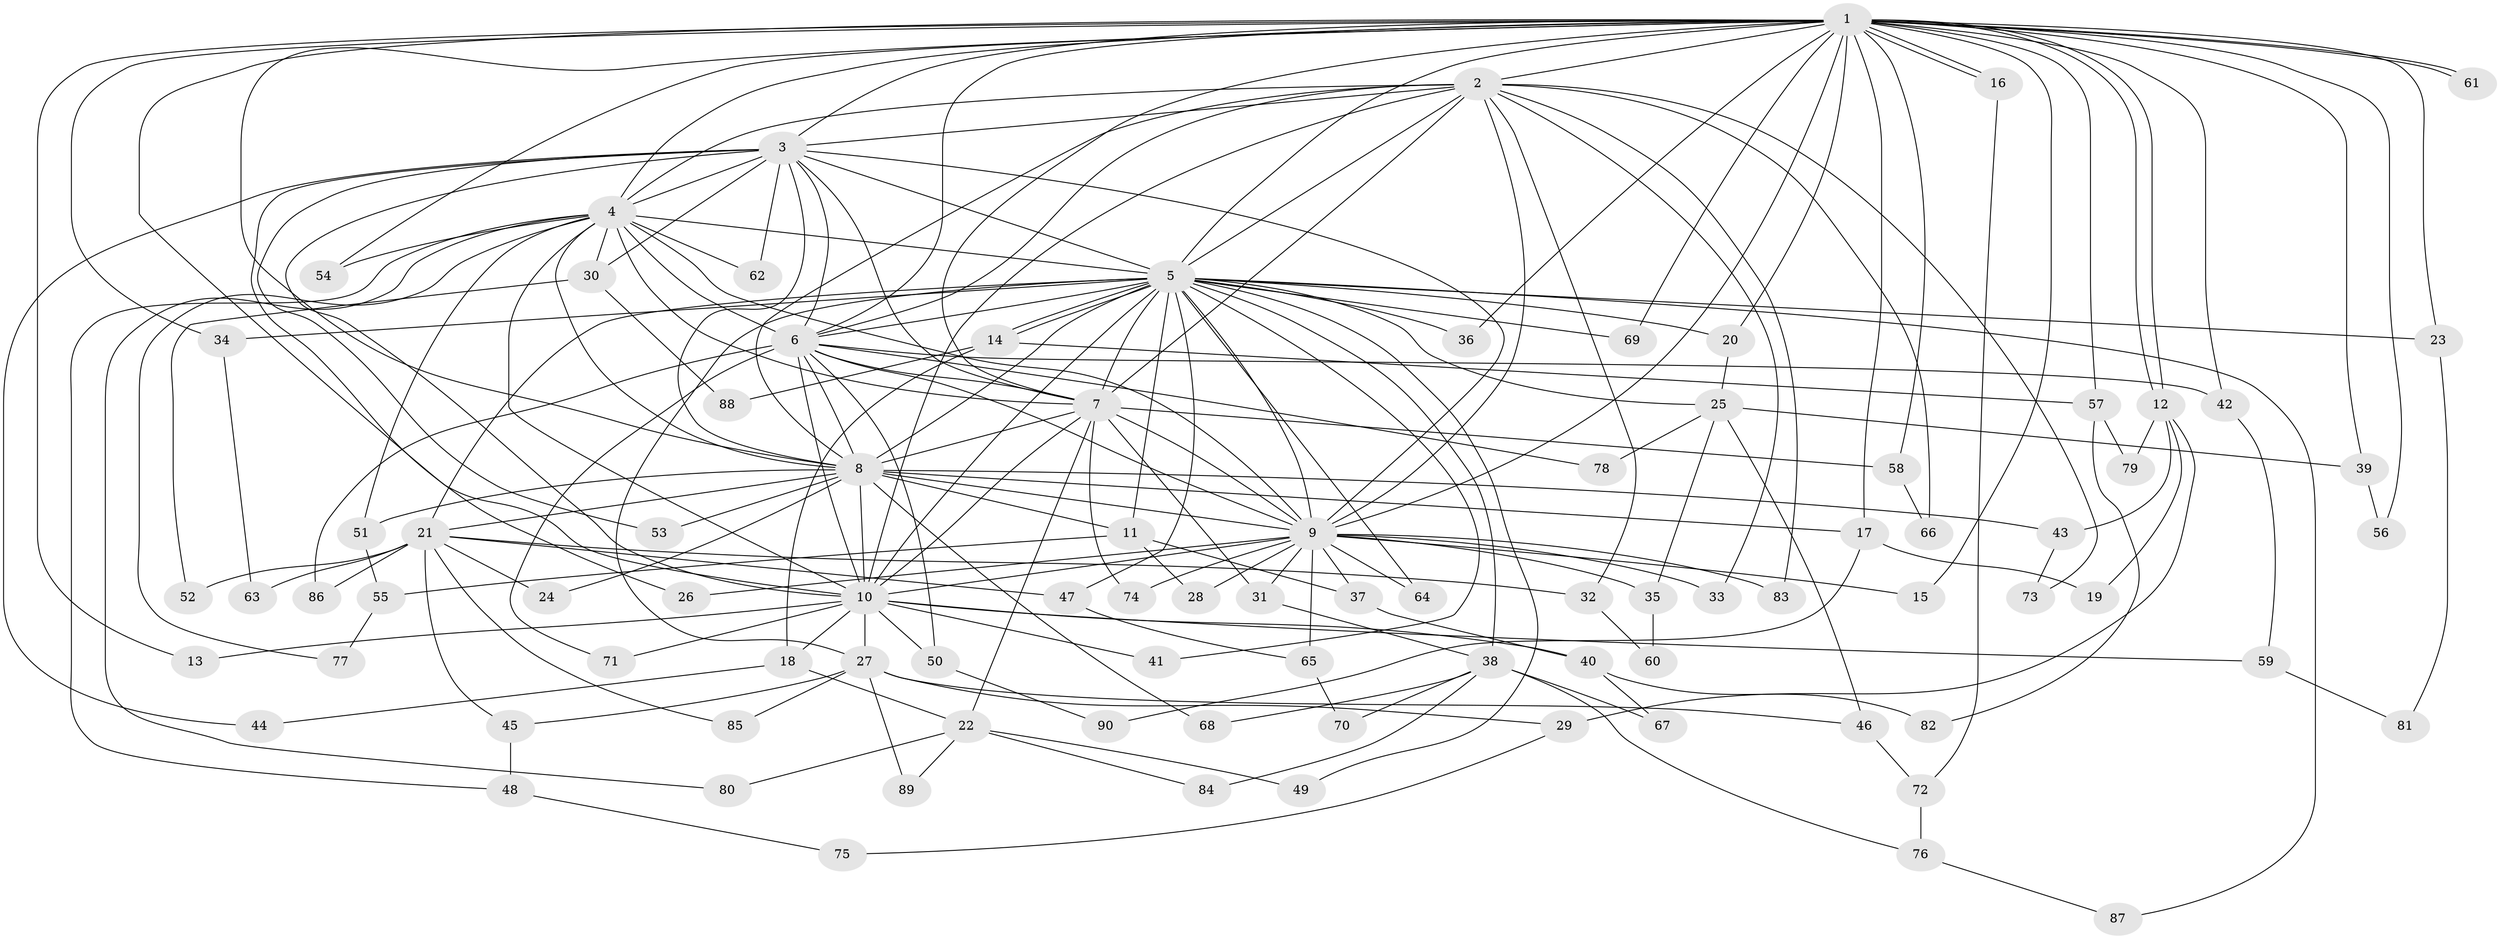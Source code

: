// coarse degree distribution, {28: 0.015151515151515152, 13: 0.030303030303030304, 15: 0.015151515151515152, 14: 0.030303030303030304, 27: 0.015151515151515152, 12: 0.015151515151515152, 20: 0.015151515151515152, 16: 0.015151515151515152, 7: 0.06060606060606061, 2: 0.4696969696969697, 3: 0.19696969696969696, 4: 0.07575757575757576, 9: 0.015151515151515152, 6: 0.015151515151515152, 8: 0.015151515151515152}
// Generated by graph-tools (version 1.1) at 2025/41/03/06/25 10:41:35]
// undirected, 90 vertices, 205 edges
graph export_dot {
graph [start="1"]
  node [color=gray90,style=filled];
  1;
  2;
  3;
  4;
  5;
  6;
  7;
  8;
  9;
  10;
  11;
  12;
  13;
  14;
  15;
  16;
  17;
  18;
  19;
  20;
  21;
  22;
  23;
  24;
  25;
  26;
  27;
  28;
  29;
  30;
  31;
  32;
  33;
  34;
  35;
  36;
  37;
  38;
  39;
  40;
  41;
  42;
  43;
  44;
  45;
  46;
  47;
  48;
  49;
  50;
  51;
  52;
  53;
  54;
  55;
  56;
  57;
  58;
  59;
  60;
  61;
  62;
  63;
  64;
  65;
  66;
  67;
  68;
  69;
  70;
  71;
  72;
  73;
  74;
  75;
  76;
  77;
  78;
  79;
  80;
  81;
  82;
  83;
  84;
  85;
  86;
  87;
  88;
  89;
  90;
  1 -- 2;
  1 -- 3;
  1 -- 4;
  1 -- 5;
  1 -- 6;
  1 -- 7;
  1 -- 8;
  1 -- 9;
  1 -- 10;
  1 -- 12;
  1 -- 12;
  1 -- 13;
  1 -- 15;
  1 -- 16;
  1 -- 16;
  1 -- 17;
  1 -- 20;
  1 -- 23;
  1 -- 34;
  1 -- 36;
  1 -- 39;
  1 -- 42;
  1 -- 54;
  1 -- 56;
  1 -- 57;
  1 -- 58;
  1 -- 61;
  1 -- 61;
  1 -- 69;
  2 -- 3;
  2 -- 4;
  2 -- 5;
  2 -- 6;
  2 -- 7;
  2 -- 8;
  2 -- 9;
  2 -- 10;
  2 -- 32;
  2 -- 33;
  2 -- 66;
  2 -- 73;
  2 -- 83;
  3 -- 4;
  3 -- 5;
  3 -- 6;
  3 -- 7;
  3 -- 8;
  3 -- 9;
  3 -- 10;
  3 -- 26;
  3 -- 30;
  3 -- 44;
  3 -- 53;
  3 -- 62;
  4 -- 5;
  4 -- 6;
  4 -- 7;
  4 -- 8;
  4 -- 9;
  4 -- 10;
  4 -- 30;
  4 -- 48;
  4 -- 51;
  4 -- 54;
  4 -- 62;
  4 -- 77;
  4 -- 80;
  5 -- 6;
  5 -- 7;
  5 -- 8;
  5 -- 9;
  5 -- 10;
  5 -- 11;
  5 -- 14;
  5 -- 14;
  5 -- 20;
  5 -- 21;
  5 -- 23;
  5 -- 25;
  5 -- 27;
  5 -- 34;
  5 -- 36;
  5 -- 38;
  5 -- 41;
  5 -- 47;
  5 -- 49;
  5 -- 64;
  5 -- 69;
  5 -- 87;
  6 -- 7;
  6 -- 8;
  6 -- 9;
  6 -- 10;
  6 -- 42;
  6 -- 50;
  6 -- 71;
  6 -- 78;
  6 -- 86;
  7 -- 8;
  7 -- 9;
  7 -- 10;
  7 -- 22;
  7 -- 31;
  7 -- 58;
  7 -- 74;
  8 -- 9;
  8 -- 10;
  8 -- 11;
  8 -- 17;
  8 -- 21;
  8 -- 24;
  8 -- 43;
  8 -- 51;
  8 -- 53;
  8 -- 68;
  9 -- 10;
  9 -- 15;
  9 -- 26;
  9 -- 28;
  9 -- 31;
  9 -- 33;
  9 -- 35;
  9 -- 37;
  9 -- 64;
  9 -- 65;
  9 -- 74;
  9 -- 83;
  10 -- 13;
  10 -- 18;
  10 -- 27;
  10 -- 40;
  10 -- 41;
  10 -- 50;
  10 -- 59;
  10 -- 71;
  11 -- 28;
  11 -- 37;
  11 -- 55;
  12 -- 19;
  12 -- 29;
  12 -- 43;
  12 -- 79;
  14 -- 18;
  14 -- 57;
  14 -- 88;
  16 -- 72;
  17 -- 19;
  17 -- 90;
  18 -- 22;
  18 -- 44;
  20 -- 25;
  21 -- 24;
  21 -- 32;
  21 -- 45;
  21 -- 47;
  21 -- 52;
  21 -- 63;
  21 -- 85;
  21 -- 86;
  22 -- 49;
  22 -- 80;
  22 -- 84;
  22 -- 89;
  23 -- 81;
  25 -- 35;
  25 -- 39;
  25 -- 46;
  25 -- 78;
  27 -- 29;
  27 -- 45;
  27 -- 46;
  27 -- 85;
  27 -- 89;
  29 -- 75;
  30 -- 52;
  30 -- 88;
  31 -- 38;
  32 -- 60;
  34 -- 63;
  35 -- 60;
  37 -- 40;
  38 -- 67;
  38 -- 68;
  38 -- 70;
  38 -- 76;
  38 -- 84;
  39 -- 56;
  40 -- 67;
  40 -- 82;
  42 -- 59;
  43 -- 73;
  45 -- 48;
  46 -- 72;
  47 -- 65;
  48 -- 75;
  50 -- 90;
  51 -- 55;
  55 -- 77;
  57 -- 79;
  57 -- 82;
  58 -- 66;
  59 -- 81;
  65 -- 70;
  72 -- 76;
  76 -- 87;
}
